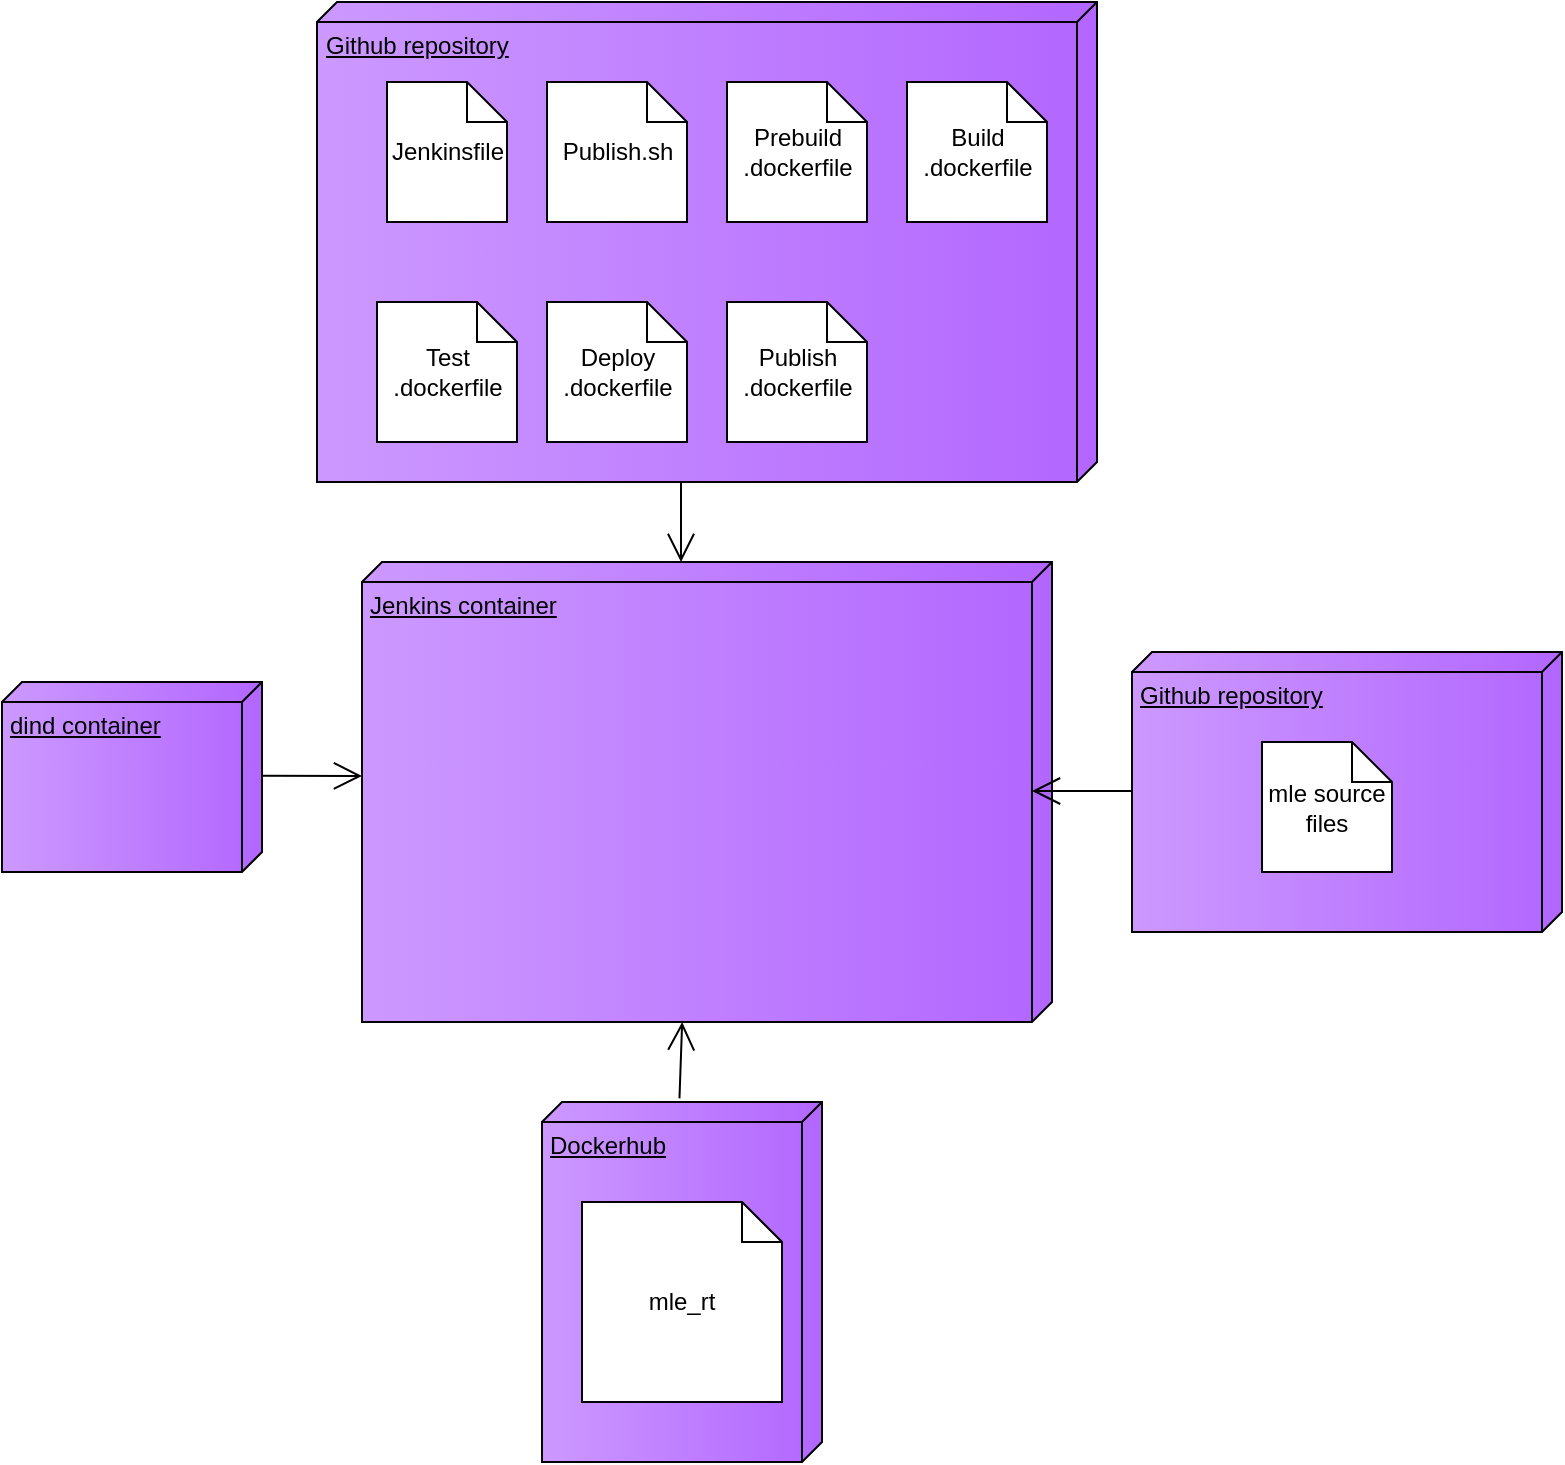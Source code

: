 <mxfile version="18.1.1" type="google"><diagram id="7cWLaIiz_t7mQWqKnroR" name="Page-1"><mxGraphModel grid="1" page="1" gridSize="10" guides="1" tooltips="1" connect="1" arrows="1" fold="1" pageScale="1" pageWidth="827" pageHeight="1169" math="0" shadow="0"><root><mxCell id="0"/><mxCell id="1" parent="0"/><mxCell id="oPByHQ-jtbAm01nWvyO4-1" value="Github repository" style="verticalAlign=top;align=left;spacingTop=8;spacingLeft=2;spacingRight=12;shape=cube;size=10;direction=south;fontStyle=4;html=1;gradientColor=#CC99FF;fillColor=#B266FF;" vertex="1" parent="1"><mxGeometry x="177.5" y="90" width="390" height="240" as="geometry"/></mxCell><mxCell id="oPByHQ-jtbAm01nWvyO4-2" value="Publish.sh" style="shape=note;size=20;whiteSpace=wrap;html=1;" vertex="1" parent="1"><mxGeometry x="292.5" y="130" width="70" height="70" as="geometry"/></mxCell><mxCell id="oPByHQ-jtbAm01nWvyO4-3" value="Jenkinsfile" style="shape=note;size=20;whiteSpace=wrap;html=1;" vertex="1" parent="1"><mxGeometry x="212.5" y="130" width="60" height="70" as="geometry"/></mxCell><mxCell id="oPByHQ-jtbAm01nWvyO4-5" value="Prebuild&lt;br&gt;.dockerfile" style="shape=note;size=20;whiteSpace=wrap;html=1;" vertex="1" parent="1"><mxGeometry x="382.5" y="130" width="70" height="70" as="geometry"/></mxCell><mxCell id="oPByHQ-jtbAm01nWvyO4-6" value="Build&lt;br&gt;.dockerfile" style="shape=note;size=20;whiteSpace=wrap;html=1;" vertex="1" parent="1"><mxGeometry x="472.5" y="130" width="70" height="70" as="geometry"/></mxCell><mxCell id="oPByHQ-jtbAm01nWvyO4-7" value="Deploy&lt;br&gt;.dockerfile" style="shape=note;size=20;whiteSpace=wrap;html=1;" vertex="1" parent="1"><mxGeometry x="292.5" y="240" width="70" height="70" as="geometry"/></mxCell><mxCell id="oPByHQ-jtbAm01nWvyO4-8" value="Publish&lt;br&gt;.dockerfile" style="shape=note;size=20;whiteSpace=wrap;html=1;" vertex="1" parent="1"><mxGeometry x="382.5" y="240" width="70" height="70" as="geometry"/></mxCell><mxCell id="oPByHQ-jtbAm01nWvyO4-9" value="Test&lt;br&gt;.dockerfile" style="shape=note;size=20;whiteSpace=wrap;html=1;" vertex="1" parent="1"><mxGeometry x="207.5" y="240" width="70" height="70" as="geometry"/></mxCell><mxCell id="oPByHQ-jtbAm01nWvyO4-10" value="&lt;font style=&quot;font-size: 12px;&quot;&gt;Dockerhub&lt;/font&gt;" style="verticalAlign=top;align=left;spacingTop=8;spacingLeft=2;spacingRight=12;shape=cube;size=10;direction=south;fontStyle=4;html=1;fontSize=8;gradientColor=#CC99FF;fillColor=#B266FF;" vertex="1" parent="1"><mxGeometry x="290" y="640" width="140" height="180" as="geometry"/></mxCell><mxCell id="oPByHQ-jtbAm01nWvyO4-12" value="&lt;font style=&quot;font-size: 12px;&quot;&gt;mle_rt&lt;/font&gt;" style="shape=note;size=20;whiteSpace=wrap;html=1;fontSize=8;" vertex="1" parent="1"><mxGeometry x="310" y="690" width="100" height="100" as="geometry"/></mxCell><mxCell id="oPByHQ-jtbAm01nWvyO4-14" value="Jenkins container" style="verticalAlign=top;align=left;spacingTop=8;spacingLeft=2;spacingRight=12;shape=cube;size=10;direction=south;fontStyle=4;html=1;fontSize=12;fillColor=#B266FF;gradientColor=#CC99FF;" vertex="1" parent="1"><mxGeometry x="200" y="370" width="345" height="230" as="geometry"/></mxCell><mxCell id="oPByHQ-jtbAm01nWvyO4-15" value="" style="endArrow=open;endFill=1;endSize=12;html=1;rounded=0;fontSize=12;" edge="1" parent="1"><mxGeometry width="160" relative="1" as="geometry"><mxPoint x="359.5" y="330" as="sourcePoint"/><mxPoint x="359.5" y="370" as="targetPoint"/></mxGeometry></mxCell><mxCell id="oPByHQ-jtbAm01nWvyO4-16" value="" style="endArrow=open;endFill=1;endSize=12;html=1;rounded=0;fontSize=12;exitX=-0.01;exitY=0.509;exitDx=0;exitDy=0;exitPerimeter=0;entryX=1;entryY=0.536;entryDx=0;entryDy=0;entryPerimeter=0;" edge="1" parent="1" source="oPByHQ-jtbAm01nWvyO4-10" target="oPByHQ-jtbAm01nWvyO4-14"><mxGeometry width="160" relative="1" as="geometry"><mxPoint x="330" y="540" as="sourcePoint"/><mxPoint x="490" y="540" as="targetPoint"/></mxGeometry></mxCell><mxCell id="oPByHQ-jtbAm01nWvyO4-17" value="Github repository" style="verticalAlign=top;align=left;spacingTop=8;spacingLeft=2;spacingRight=12;shape=cube;size=10;direction=south;fontStyle=4;html=1;fontSize=12;gradientColor=#CC99FF;fillColor=#B266FF;" vertex="1" parent="1"><mxGeometry x="585" y="415" width="215" height="140" as="geometry"/></mxCell><mxCell id="oPByHQ-jtbAm01nWvyO4-18" value="mle source files" style="shape=note;size=20;whiteSpace=wrap;html=1;fontSize=12;" vertex="1" parent="1"><mxGeometry x="650" y="460" width="65" height="65" as="geometry"/></mxCell><mxCell id="oPByHQ-jtbAm01nWvyO4-19" value="" style="endArrow=open;endFill=1;endSize=12;html=1;rounded=0;fontSize=12;" edge="1" parent="1"><mxGeometry width="160" relative="1" as="geometry"><mxPoint x="585" y="484.5" as="sourcePoint"/><mxPoint x="535" y="484.5" as="targetPoint"/></mxGeometry></mxCell><mxCell id="oPByHQ-jtbAm01nWvyO4-22" value="dind container" style="verticalAlign=top;align=left;spacingTop=8;spacingLeft=2;spacingRight=12;shape=cube;size=10;direction=south;fontStyle=4;html=1;fontSize=12;fillColor=#B266FF;gradientColor=#CC99FF;" vertex="1" parent="1"><mxGeometry x="20" y="430" width="130" height="95" as="geometry"/></mxCell><mxCell id="oPByHQ-jtbAm01nWvyO4-23" value="" style="endArrow=open;endFill=1;endSize=12;html=1;rounded=0;fontSize=12;" edge="1" parent="1"><mxGeometry width="160" relative="1" as="geometry"><mxPoint x="150" y="476.91" as="sourcePoint"/><mxPoint x="200" y="477" as="targetPoint"/></mxGeometry></mxCell></root></mxGraphModel></diagram></mxfile>